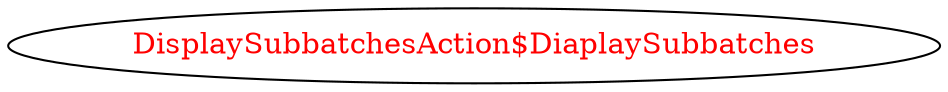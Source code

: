 digraph dependencyGraph {
 concentrate=true;
 ranksep="2.0";
 rankdir="LR"; 
 splines="ortho";
"DisplaySubbatchesAction$DiaplaySubbatches" [fontcolor="red"];
}